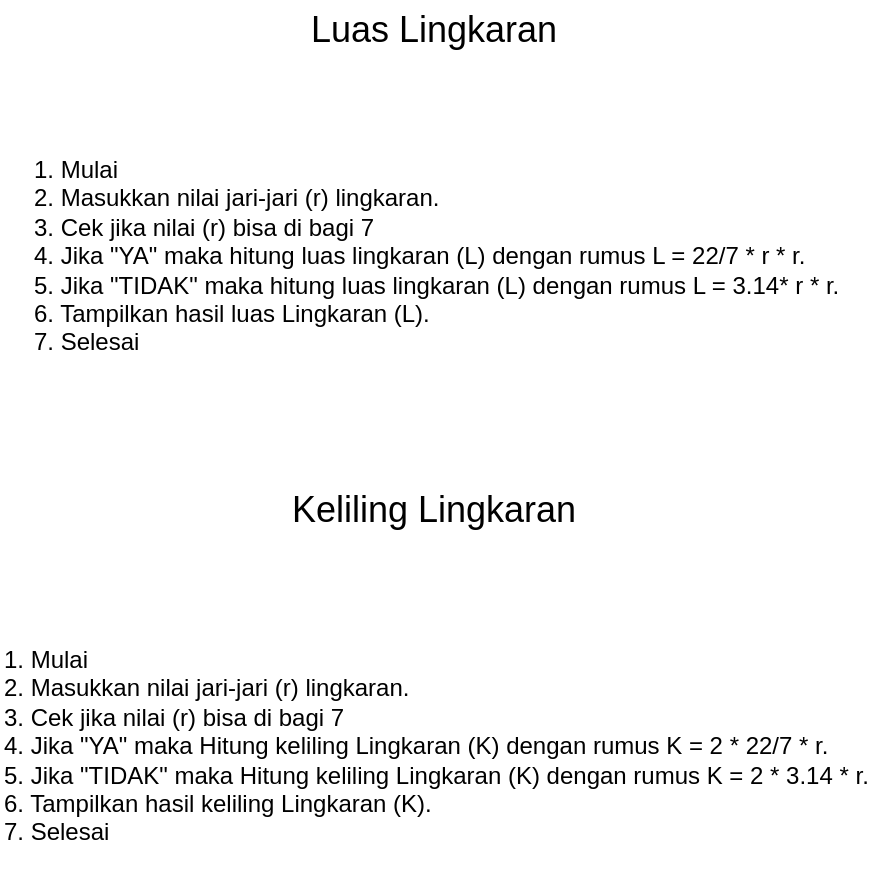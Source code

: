 <mxfile version="22.0.6" type="device">
  <diagram name="Page-1" id="3r7aD57YJrv9yJAhNpMX">
    <mxGraphModel dx="1035" dy="551" grid="1" gridSize="10" guides="1" tooltips="1" connect="1" arrows="1" fold="1" page="1" pageScale="1" pageWidth="850" pageHeight="1100" math="0" shadow="0">
      <root>
        <mxCell id="0" />
        <mxCell id="1" parent="0" />
        <mxCell id="dok4JEhb-pjAN7a7bzek-1" value="Luas Lingkaran" style="text;html=1;strokeColor=none;fillColor=none;align=center;verticalAlign=middle;whiteSpace=wrap;rounded=0;fontSize=18;" vertex="1" parent="1">
          <mxGeometry x="340" y="40" width="170" height="30" as="geometry" />
        </mxCell>
        <mxCell id="dok4JEhb-pjAN7a7bzek-2" value="&lt;div&gt;1. Mulai&lt;br&gt;2. Masukkan nilai jari-jari (r) lingkaran.&lt;/div&gt;&lt;div&gt;3. Cek jika nilai (r) bisa di bagi 7&lt;/div&gt;&lt;div&gt;4. Jika &quot;YA&quot; maka hitung luas lingkaran (L) dengan rumus L = 22/7 * r * r.&lt;/div&gt;&lt;div&gt;&lt;div style=&quot;border-color: var(--border-color);&quot;&gt;5. Jika &quot;TIDAK&quot; maka hitung luas lingkaran (L) dengan rumus L = 3.14* r * r.&lt;/div&gt;&lt;/div&gt;&lt;div&gt;6. Tampilkan hasil luas Lingkaran (L).&lt;/div&gt;&lt;div&gt;7. Selesai&lt;/div&gt;&lt;div&gt;&lt;br&gt;&lt;/div&gt;" style="text;html=1;strokeColor=none;fillColor=none;align=left;verticalAlign=middle;whiteSpace=wrap;rounded=0;" vertex="1" parent="1">
          <mxGeometry x="223" y="90" width="405" height="170" as="geometry" />
        </mxCell>
        <mxCell id="dok4JEhb-pjAN7a7bzek-3" value="Keliling Lingkaran" style="text;html=1;strokeColor=none;fillColor=none;align=center;verticalAlign=middle;whiteSpace=wrap;rounded=0;fontSize=18;" vertex="1" parent="1">
          <mxGeometry x="340" y="280" width="170" height="30" as="geometry" />
        </mxCell>
        <mxCell id="dok4JEhb-pjAN7a7bzek-4" value="&lt;div&gt;1. Mulai&lt;/div&gt;&lt;div&gt;&lt;div&gt;2. Masukkan nilai jari-jari (r) lingkaran.&lt;/div&gt;&lt;div&gt;&lt;div style=&quot;border-color: var(--border-color);&quot;&gt;3. Cek jika nilai (r) bisa di bagi 7&lt;/div&gt;&lt;div style=&quot;border-color: var(--border-color);&quot;&gt;4. Jika &quot;YA&quot; maka&amp;nbsp;Hitung keliling Lingkaran (K) dengan rumus K = 2 * 22/7 * r.&lt;/div&gt;&lt;div style=&quot;border-color: var(--border-color);&quot;&gt;&lt;div style=&quot;border-color: var(--border-color);&quot;&gt;5. Jika &quot;TIDAK&quot;&amp;nbsp;maka&amp;nbsp;Hitung keliling Lingkaran (K) dengan rumus K = 2 * 3.14 * r.&lt;/div&gt;&lt;/div&gt;&lt;/div&gt;&lt;div&gt;6. Tampilkan hasil keliling Lingkaran (K).&lt;/div&gt;&lt;/div&gt;&lt;div&gt;7. Selesai&lt;/div&gt;&lt;div&gt;&lt;br&gt;&lt;/div&gt;" style="text;html=1;strokeColor=none;fillColor=none;align=left;verticalAlign=middle;whiteSpace=wrap;rounded=0;" vertex="1" parent="1">
          <mxGeometry x="208" y="360" width="435" height="120" as="geometry" />
        </mxCell>
      </root>
    </mxGraphModel>
  </diagram>
</mxfile>
